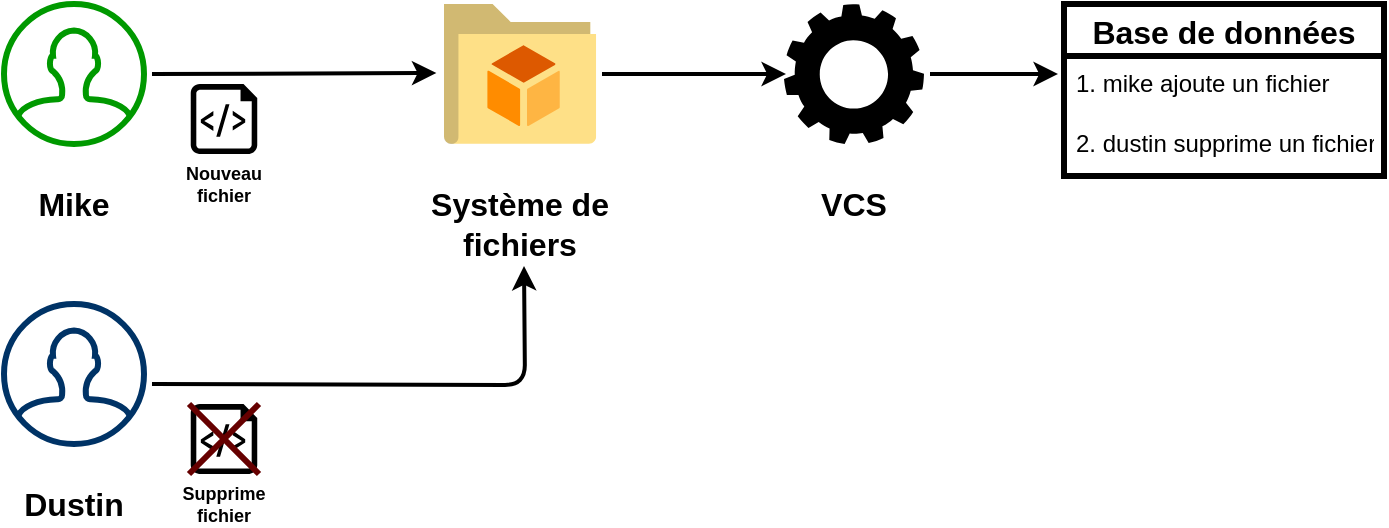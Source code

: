 <mxfile>
    <diagram id="DMBnH9nMYS3C8z4wjmBy" name="Page-1">
        <mxGraphModel dx="757" dy="539" grid="1" gridSize="10" guides="1" tooltips="1" connect="1" arrows="1" fold="1" page="1" pageScale="1" pageWidth="827" pageHeight="1169" math="0" shadow="0">
            <root>
                <mxCell id="0"/>
                <mxCell id="1" parent="0"/>
                <mxCell id="4" value="" style="html=1;verticalLabelPosition=bottom;align=center;labelBackgroundColor=#ffffff;verticalAlign=top;strokeWidth=3;shadow=0;dashed=0;shape=mxgraph.ios7.icons.user;aspect=fixed;strokeColor=#009900;fillColor=none;" vertex="1" parent="1">
                    <mxGeometry x="60" y="280" width="70" height="70" as="geometry"/>
                </mxCell>
                <mxCell id="5" value="&lt;font style=&quot;font-size: 16px&quot; color=&quot;#000000&quot;&gt;&lt;b&gt;Mike&lt;/b&gt;&lt;/font&gt;" style="text;html=1;strokeColor=none;fillColor=none;align=center;verticalAlign=middle;whiteSpace=wrap;rounded=0;" vertex="1" parent="1">
                    <mxGeometry x="75" y="370" width="40" height="20" as="geometry"/>
                </mxCell>
                <mxCell id="6" value="" style="aspect=fixed;html=1;points=[];align=center;image;fontSize=12;image=img/lib/mscae/Resource_Explorer.svg;strokeColor=#000000;strokeWidth=3;" vertex="1" parent="1">
                    <mxGeometry x="280" y="280" width="76.09" height="70" as="geometry"/>
                </mxCell>
                <mxCell id="7" value="" style="endArrow=classic;html=1;entryX=-0.05;entryY=0.493;entryDx=0;entryDy=0;entryPerimeter=0;strokeWidth=2;strokeColor=#000000;" edge="1" parent="1" target="6">
                    <mxGeometry width="50" height="50" relative="1" as="geometry">
                        <mxPoint x="134" y="315" as="sourcePoint"/>
                        <mxPoint x="230" y="500" as="targetPoint"/>
                    </mxGeometry>
                </mxCell>
                <mxCell id="8" value="" style="verticalLabelPosition=bottom;html=1;verticalAlign=top;align=center;strokeColor=none;fillColor=#000000;shape=mxgraph.azure.script_file;pointerEvents=1;aspect=fixed;" vertex="1" parent="1">
                    <mxGeometry x="153.37" y="320" width="33.25" height="35" as="geometry"/>
                </mxCell>
                <mxCell id="9" value="&lt;font style=&quot;font-size: 9px;&quot; color=&quot;#000000&quot;&gt;&lt;b style=&quot;font-size: 9px;&quot;&gt;Nouveau fichier&lt;/b&gt;&lt;/font&gt;" style="text;html=1;strokeColor=none;fillColor=none;align=center;verticalAlign=middle;whiteSpace=wrap;rounded=0;fontSize=9;" vertex="1" parent="1">
                    <mxGeometry x="150" y="360" width="40" height="20" as="geometry"/>
                </mxCell>
                <mxCell id="12" value="" style="endArrow=classic;html=1;fontSize=9;strokeColor=#000000;strokeWidth=2;" edge="1" parent="1">
                    <mxGeometry width="50" height="50" relative="1" as="geometry">
                        <mxPoint x="359" y="315" as="sourcePoint"/>
                        <mxPoint x="451" y="315" as="targetPoint"/>
                    </mxGeometry>
                </mxCell>
                <mxCell id="14" value="" style="html=1;aspect=fixed;strokeColor=none;shadow=0;align=center;verticalAlign=top;shape=mxgraph.gcp2.gear;fontSize=9;fillColor=#000000;" vertex="1" parent="1">
                    <mxGeometry x="450" y="280" width="70" height="70" as="geometry"/>
                </mxCell>
                <mxCell id="15" value="&lt;font style=&quot;font-size: 16px&quot; color=&quot;#000000&quot;&gt;&lt;b&gt;Système de fichiers&lt;/b&gt;&lt;/font&gt;" style="text;html=1;strokeColor=none;fillColor=none;align=center;verticalAlign=middle;whiteSpace=wrap;rounded=0;" vertex="1" parent="1">
                    <mxGeometry x="267.06" y="380" width="101.96" height="20" as="geometry"/>
                </mxCell>
                <mxCell id="16" value="&lt;font style=&quot;font-size: 16px&quot; color=&quot;#000000&quot;&gt;&lt;b&gt;VCS&lt;/b&gt;&lt;/font&gt;" style="text;html=1;strokeColor=none;fillColor=none;align=center;verticalAlign=middle;whiteSpace=wrap;rounded=0;" vertex="1" parent="1">
                    <mxGeometry x="465" y="370" width="40" height="20" as="geometry"/>
                </mxCell>
                <mxCell id="31" value="" style="html=1;verticalLabelPosition=bottom;align=center;labelBackgroundColor=#ffffff;verticalAlign=top;strokeWidth=3;shadow=0;dashed=0;shape=mxgraph.ios7.icons.user;aspect=fixed;strokeColor=#003366;fillColor=none;" vertex="1" parent="1">
                    <mxGeometry x="60" y="430" width="70" height="70" as="geometry"/>
                </mxCell>
                <mxCell id="32" value="&lt;font style=&quot;font-size: 16px&quot; color=&quot;#000000&quot;&gt;&lt;b&gt;Dustin&lt;/b&gt;&lt;/font&gt;" style="text;html=1;strokeColor=none;fillColor=none;align=center;verticalAlign=middle;whiteSpace=wrap;rounded=0;" vertex="1" parent="1">
                    <mxGeometry x="75" y="520" width="40" height="20" as="geometry"/>
                </mxCell>
                <mxCell id="33" value="" style="endArrow=classic;html=1;fontSize=9;strokeColor=#000000;strokeWidth=2;edgeStyle=orthogonalEdgeStyle;" edge="1" parent="1">
                    <mxGeometry width="50" height="50" relative="1" as="geometry">
                        <mxPoint x="134" y="470" as="sourcePoint"/>
                        <mxPoint x="320" y="411" as="targetPoint"/>
                    </mxGeometry>
                </mxCell>
                <mxCell id="37" value="&lt;font style=&quot;font-size: 9px&quot; color=&quot;#000000&quot;&gt;&lt;b style=&quot;font-size: 9px&quot;&gt;Supprime fichier&lt;/b&gt;&lt;/font&gt;" style="text;html=1;strokeColor=none;fillColor=none;align=center;verticalAlign=middle;whiteSpace=wrap;rounded=0;fontSize=9;" vertex="1" parent="1">
                    <mxGeometry x="150" y="520" width="40" height="20" as="geometry"/>
                </mxCell>
                <mxCell id="39" value="" style="verticalLabelPosition=bottom;html=1;verticalAlign=top;align=center;strokeColor=none;fillColor=#000000;shape=mxgraph.azure.script_file;pointerEvents=1;aspect=fixed;" vertex="1" parent="1">
                    <mxGeometry x="153.37" y="480" width="33.25" height="35" as="geometry"/>
                </mxCell>
                <mxCell id="40" value="" style="shape=umlDestroy;whiteSpace=wrap;html=1;strokeWidth=3;fontSize=9;aspect=fixed;fillColor=#660000;strokeColor=#660000;" vertex="1" parent="1">
                    <mxGeometry x="152.5" y="480" width="35" height="35" as="geometry"/>
                </mxCell>
                <mxCell id="41" value="Base de données" style="swimlane;fontStyle=1;childLayout=stackLayout;horizontal=1;startSize=26;horizontalStack=0;resizeParent=1;resizeParentMax=0;resizeLast=0;collapsible=1;marginBottom=0;align=center;fontSize=16;strokeColor=#000000;strokeWidth=3;fillColor=none;fontColor=#000000;" vertex="1" parent="1">
                    <mxGeometry x="590" y="280" width="160" height="86" as="geometry"/>
                </mxCell>
                <mxCell id="42" value="1. mike ajoute un fichier" style="text;strokeColor=none;fillColor=none;spacingLeft=4;spacingRight=4;overflow=hidden;rotatable=0;points=[[0,0.5],[1,0.5]];portConstraint=eastwest;fontSize=12;fontColor=#000000;" vertex="1" parent="41">
                    <mxGeometry y="26" width="160" height="30" as="geometry"/>
                </mxCell>
                <mxCell id="43" value="2. dustin supprime un fichier" style="text;strokeColor=none;fillColor=none;spacingLeft=4;spacingRight=4;overflow=hidden;rotatable=0;points=[[0,0.5],[1,0.5]];portConstraint=eastwest;fontSize=12;fontColor=#000000;" vertex="1" parent="41">
                    <mxGeometry y="56" width="160" height="30" as="geometry"/>
                </mxCell>
                <mxCell id="45" value="" style="endArrow=classic;html=1;fontSize=16;fontColor=#000000;strokeColor=#000000;strokeWidth=2;" edge="1" parent="1">
                    <mxGeometry width="50" height="50" relative="1" as="geometry">
                        <mxPoint x="523" y="315" as="sourcePoint"/>
                        <mxPoint x="587" y="315" as="targetPoint"/>
                    </mxGeometry>
                </mxCell>
            </root>
        </mxGraphModel>
    </diagram>
</mxfile>